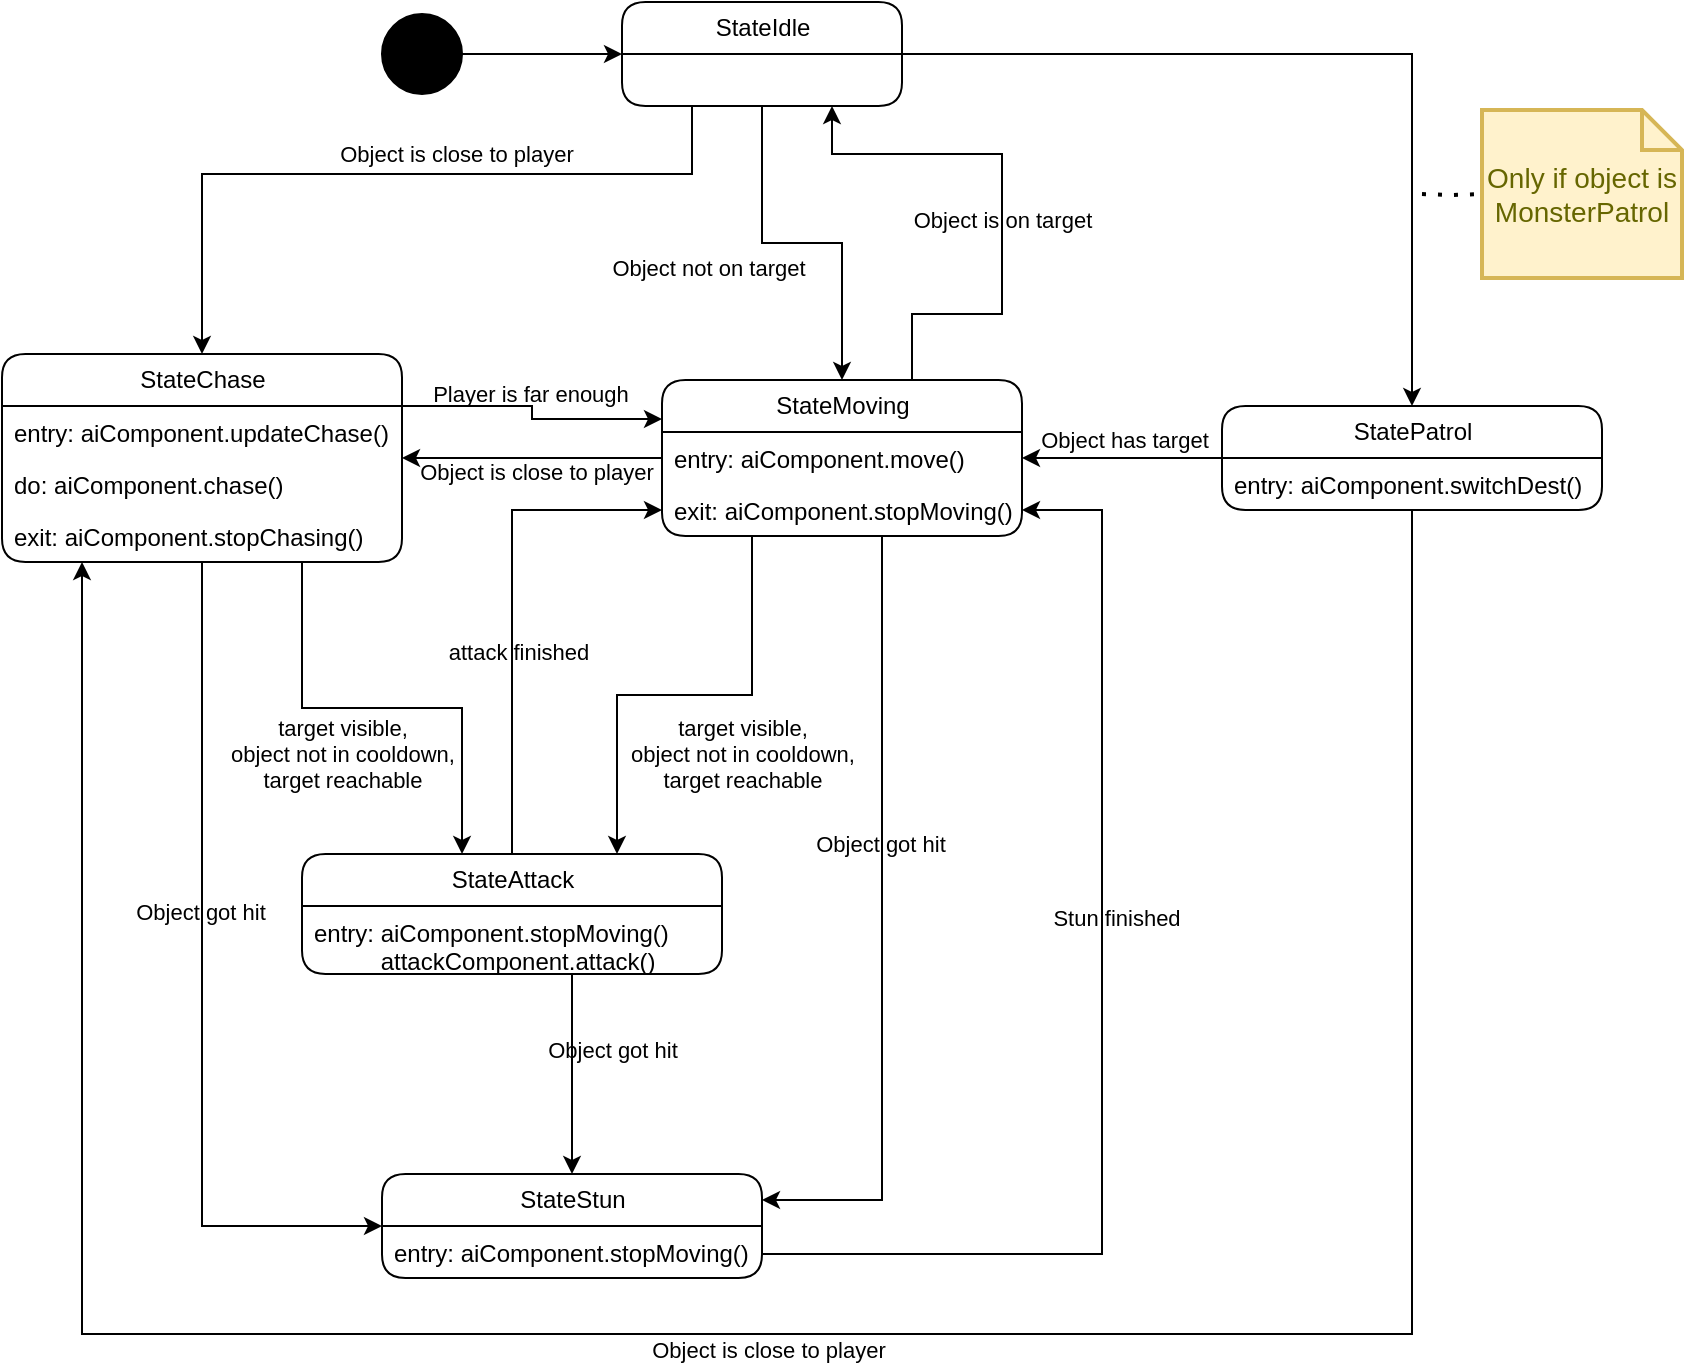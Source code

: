 <mxfile version="21.3.6" type="device">
  <diagram name="Page-1" id="0783ab3e-0a74-02c8-0abd-f7b4e66b4bec">
    <mxGraphModel dx="880" dy="394" grid="1" gridSize="10" guides="1" tooltips="1" connect="1" arrows="1" fold="1" page="1" pageScale="1" pageWidth="850" pageHeight="1100" background="none" math="0" shadow="0">
      <root>
        <mxCell id="0" />
        <mxCell id="1" parent="0" />
        <mxCell id="QddU0PZ1FBO4ZhYbs0aj-7" value="" style="edgeStyle=orthogonalEdgeStyle;rounded=0;orthogonalLoop=1;jettySize=auto;html=1;" parent="1" source="QddU0PZ1FBO4ZhYbs0aj-3" target="QddU0PZ1FBO4ZhYbs0aj-8" edge="1">
          <mxGeometry relative="1" as="geometry">
            <mxPoint x="300" y="130" as="targetPoint" />
          </mxGeometry>
        </mxCell>
        <mxCell id="QddU0PZ1FBO4ZhYbs0aj-3" value="" style="ellipse;whiteSpace=wrap;html=1;rounded=0;shadow=0;comic=0;labelBackgroundColor=none;strokeWidth=1;fillColor=#000000;fontFamily=Verdana;fontSize=12;align=center;" parent="1" vertex="1">
          <mxGeometry x="190" y="110" width="40" height="40" as="geometry" />
        </mxCell>
        <mxCell id="QddU0PZ1FBO4ZhYbs0aj-49" style="edgeStyle=orthogonalEdgeStyle;rounded=0;orthogonalLoop=1;jettySize=auto;html=1;exitX=0.25;exitY=1;exitDx=0;exitDy=0;entryX=0.5;entryY=0;entryDx=0;entryDy=0;" parent="1" source="QddU0PZ1FBO4ZhYbs0aj-8" target="QddU0PZ1FBO4ZhYbs0aj-12" edge="1">
          <mxGeometry relative="1" as="geometry">
            <Array as="points">
              <mxPoint x="345" y="190" />
              <mxPoint x="100" y="190" />
            </Array>
          </mxGeometry>
        </mxCell>
        <mxCell id="QddU0PZ1FBO4ZhYbs0aj-72" value="Object is close to player" style="edgeLabel;html=1;align=center;verticalAlign=middle;resizable=0;points=[];labelBackgroundColor=none;" parent="QddU0PZ1FBO4ZhYbs0aj-49" vertex="1" connectable="0">
          <mxGeometry x="-0.174" relative="1" as="geometry">
            <mxPoint y="-10" as="offset" />
          </mxGeometry>
        </mxCell>
        <mxCell id="QddU0PZ1FBO4ZhYbs0aj-50" style="edgeStyle=orthogonalEdgeStyle;rounded=0;orthogonalLoop=1;jettySize=auto;html=1;exitX=0.5;exitY=1;exitDx=0;exitDy=0;" parent="1" source="QddU0PZ1FBO4ZhYbs0aj-8" target="QddU0PZ1FBO4ZhYbs0aj-20" edge="1">
          <mxGeometry relative="1" as="geometry" />
        </mxCell>
        <mxCell id="QddU0PZ1FBO4ZhYbs0aj-70" value="&lt;div&gt;Object not on target&lt;/div&gt;" style="edgeLabel;html=1;align=center;verticalAlign=middle;resizable=0;points=[];labelBackgroundColor=none;" parent="QddU0PZ1FBO4ZhYbs0aj-50" vertex="1" connectable="0">
          <mxGeometry x="0.048" y="2" relative="1" as="geometry">
            <mxPoint x="-51" y="14" as="offset" />
          </mxGeometry>
        </mxCell>
        <mxCell id="QddU0PZ1FBO4ZhYbs0aj-51" style="edgeStyle=orthogonalEdgeStyle;rounded=0;orthogonalLoop=1;jettySize=auto;html=1;entryX=0.5;entryY=0;entryDx=0;entryDy=0;" parent="1" source="QddU0PZ1FBO4ZhYbs0aj-8" target="QddU0PZ1FBO4ZhYbs0aj-16" edge="1">
          <mxGeometry relative="1" as="geometry" />
        </mxCell>
        <mxCell id="QddU0PZ1FBO4ZhYbs0aj-8" value="&lt;div&gt;StateIdle&lt;/div&gt;" style="swimlane;fontStyle=0;childLayout=stackLayout;horizontal=1;startSize=26;fillColor=none;horizontalStack=0;resizeParent=1;resizeParentMax=0;resizeLast=0;collapsible=1;marginBottom=0;html=1;rounded=1;" parent="1" vertex="1">
          <mxGeometry x="310" y="104" width="140" height="52" as="geometry">
            <mxRectangle x="310" y="230" width="60" height="30" as="alternateBounds" />
          </mxGeometry>
        </mxCell>
        <mxCell id="QddU0PZ1FBO4ZhYbs0aj-52" style="edgeStyle=orthogonalEdgeStyle;rounded=0;orthogonalLoop=1;jettySize=auto;html=1;exitX=0.5;exitY=1;exitDx=0;exitDy=0;entryX=0;entryY=0.5;entryDx=0;entryDy=0;" parent="1" source="QddU0PZ1FBO4ZhYbs0aj-12" target="QddU0PZ1FBO4ZhYbs0aj-32" edge="1">
          <mxGeometry relative="1" as="geometry">
            <mxPoint x="170" y="810" as="targetPoint" />
          </mxGeometry>
        </mxCell>
        <mxCell id="QddU0PZ1FBO4ZhYbs0aj-81" value="Object got hit" style="edgeLabel;html=1;align=center;verticalAlign=middle;resizable=0;points=[];labelBackgroundColor=none;" parent="QddU0PZ1FBO4ZhYbs0aj-52" vertex="1" connectable="0">
          <mxGeometry x="-0.174" relative="1" as="geometry">
            <mxPoint x="-1" as="offset" />
          </mxGeometry>
        </mxCell>
        <mxCell id="QddU0PZ1FBO4ZhYbs0aj-57" value="" style="edgeStyle=orthogonalEdgeStyle;rounded=0;orthogonalLoop=1;jettySize=auto;html=1;exitX=1;exitY=0.25;exitDx=0;exitDy=0;entryX=0;entryY=0.25;entryDx=0;entryDy=0;" parent="1" source="QddU0PZ1FBO4ZhYbs0aj-12" target="QddU0PZ1FBO4ZhYbs0aj-20" edge="1">
          <mxGeometry relative="1" as="geometry" />
        </mxCell>
        <mxCell id="QddU0PZ1FBO4ZhYbs0aj-90" value="Player is far enough" style="edgeLabel;html=1;align=center;verticalAlign=middle;resizable=0;points=[];labelBackgroundColor=none;" parent="QddU0PZ1FBO4ZhYbs0aj-57" vertex="1" connectable="0">
          <mxGeometry x="0.013" y="-1" relative="1" as="geometry">
            <mxPoint y="-10" as="offset" />
          </mxGeometry>
        </mxCell>
        <mxCell id="QddU0PZ1FBO4ZhYbs0aj-63" style="edgeStyle=orthogonalEdgeStyle;rounded=0;orthogonalLoop=1;jettySize=auto;html=1;exitX=0.75;exitY=1;exitDx=0;exitDy=0;entryX=0.381;entryY=0;entryDx=0;entryDy=0;entryPerimeter=0;" parent="1" source="QddU0PZ1FBO4ZhYbs0aj-12" target="QddU0PZ1FBO4ZhYbs0aj-28" edge="1">
          <mxGeometry relative="1" as="geometry">
            <Array as="points">
              <mxPoint x="150" y="457" />
              <mxPoint x="230" y="457" />
            </Array>
          </mxGeometry>
        </mxCell>
        <mxCell id="QddU0PZ1FBO4ZhYbs0aj-80" value="target visible,&lt;br&gt;object not in cooldown,&lt;br&gt;target reachable" style="edgeLabel;html=1;align=center;verticalAlign=middle;resizable=0;points=[];labelBackgroundColor=none;" parent="QddU0PZ1FBO4ZhYbs0aj-63" vertex="1" connectable="0">
          <mxGeometry x="-0.016" y="-3" relative="1" as="geometry">
            <mxPoint x="-18" y="20" as="offset" />
          </mxGeometry>
        </mxCell>
        <mxCell id="QddU0PZ1FBO4ZhYbs0aj-12" value="&lt;div&gt;StateChase&lt;/div&gt;" style="swimlane;fontStyle=0;childLayout=stackLayout;horizontal=1;startSize=26;fillColor=none;horizontalStack=0;resizeParent=1;resizeParentMax=0;resizeLast=0;collapsible=1;marginBottom=0;html=1;rounded=1;" parent="1" vertex="1">
          <mxGeometry y="280" width="200" height="104" as="geometry">
            <mxRectangle x="310" y="230" width="60" height="30" as="alternateBounds" />
          </mxGeometry>
        </mxCell>
        <mxCell id="QddU0PZ1FBO4ZhYbs0aj-13" value="entry: aiComponent.updateChase()" style="text;strokeColor=none;fillColor=none;align=left;verticalAlign=top;spacingLeft=4;spacingRight=4;overflow=hidden;rotatable=0;points=[[0,0.5],[1,0.5]];portConstraint=eastwest;whiteSpace=wrap;html=1;" parent="QddU0PZ1FBO4ZhYbs0aj-12" vertex="1">
          <mxGeometry y="26" width="200" height="26" as="geometry" />
        </mxCell>
        <mxCell id="QddU0PZ1FBO4ZhYbs0aj-14" value="do: aiComponent.chase()" style="text;strokeColor=none;fillColor=none;align=left;verticalAlign=top;spacingLeft=4;spacingRight=4;overflow=hidden;rotatable=0;points=[[0,0.5],[1,0.5]];portConstraint=eastwest;whiteSpace=wrap;html=1;" parent="QddU0PZ1FBO4ZhYbs0aj-12" vertex="1">
          <mxGeometry y="52" width="200" height="26" as="geometry" />
        </mxCell>
        <mxCell id="QddU0PZ1FBO4ZhYbs0aj-15" value="exit: aiComponent.stopChasing()" style="text;strokeColor=none;fillColor=none;align=left;verticalAlign=top;spacingLeft=4;spacingRight=4;overflow=hidden;rotatable=0;points=[[0,0.5],[1,0.5]];portConstraint=eastwest;whiteSpace=wrap;html=1;" parent="QddU0PZ1FBO4ZhYbs0aj-12" vertex="1">
          <mxGeometry y="78" width="200" height="26" as="geometry" />
        </mxCell>
        <mxCell id="QddU0PZ1FBO4ZhYbs0aj-56" value="" style="edgeStyle=orthogonalEdgeStyle;rounded=0;orthogonalLoop=1;jettySize=auto;html=1;" parent="1" source="QddU0PZ1FBO4ZhYbs0aj-16" target="QddU0PZ1FBO4ZhYbs0aj-20" edge="1">
          <mxGeometry relative="1" as="geometry" />
        </mxCell>
        <mxCell id="QddU0PZ1FBO4ZhYbs0aj-93" value="Object has target" style="edgeLabel;html=1;align=center;verticalAlign=middle;resizable=0;points=[];labelBackgroundColor=none;" parent="QddU0PZ1FBO4ZhYbs0aj-56" vertex="1" connectable="0">
          <mxGeometry y="1" relative="1" as="geometry">
            <mxPoint x="1" y="-10" as="offset" />
          </mxGeometry>
        </mxCell>
        <mxCell id="QddU0PZ1FBO4ZhYbs0aj-16" value="&lt;div&gt;StatePatrol&lt;/div&gt;" style="swimlane;fontStyle=0;childLayout=stackLayout;horizontal=1;startSize=26;fillColor=none;horizontalStack=0;resizeParent=1;resizeParentMax=0;resizeLast=0;collapsible=1;marginBottom=0;html=1;rounded=1;" parent="1" vertex="1">
          <mxGeometry x="610" y="306" width="190" height="52" as="geometry">
            <mxRectangle x="310" y="230" width="60" height="30" as="alternateBounds" />
          </mxGeometry>
        </mxCell>
        <mxCell id="QddU0PZ1FBO4ZhYbs0aj-17" value="entry: aiComponent.switchDest()" style="text;strokeColor=none;fillColor=none;align=left;verticalAlign=top;spacingLeft=4;spacingRight=4;overflow=hidden;rotatable=0;points=[[0,0.5],[1,0.5]];portConstraint=eastwest;whiteSpace=wrap;html=1;" parent="QddU0PZ1FBO4ZhYbs0aj-16" vertex="1">
          <mxGeometry y="26" width="190" height="26" as="geometry" />
        </mxCell>
        <mxCell id="QddU0PZ1FBO4ZhYbs0aj-53" style="edgeStyle=orthogonalEdgeStyle;rounded=0;orthogonalLoop=1;jettySize=auto;html=1;entryX=1;entryY=0.25;entryDx=0;entryDy=0;" parent="1" source="QddU0PZ1FBO4ZhYbs0aj-20" target="QddU0PZ1FBO4ZhYbs0aj-32" edge="1">
          <mxGeometry relative="1" as="geometry">
            <Array as="points">
              <mxPoint x="440" y="703" />
            </Array>
          </mxGeometry>
        </mxCell>
        <mxCell id="QddU0PZ1FBO4ZhYbs0aj-82" value="Object got hit" style="edgeLabel;html=1;align=center;verticalAlign=middle;resizable=0;points=[];labelBackgroundColor=none;" parent="QddU0PZ1FBO4ZhYbs0aj-53" vertex="1" connectable="0">
          <mxGeometry x="-0.088" relative="1" as="geometry">
            <mxPoint x="-1" y="-25" as="offset" />
          </mxGeometry>
        </mxCell>
        <mxCell id="QddU0PZ1FBO4ZhYbs0aj-62" style="edgeStyle=orthogonalEdgeStyle;rounded=0;orthogonalLoop=1;jettySize=auto;html=1;exitX=0.25;exitY=1;exitDx=0;exitDy=0;entryX=0.75;entryY=0;entryDx=0;entryDy=0;" parent="1" source="QddU0PZ1FBO4ZhYbs0aj-20" target="QddU0PZ1FBO4ZhYbs0aj-28" edge="1">
          <mxGeometry relative="1" as="geometry" />
        </mxCell>
        <mxCell id="QddU0PZ1FBO4ZhYbs0aj-69" style="edgeStyle=orthogonalEdgeStyle;rounded=0;orthogonalLoop=1;jettySize=auto;html=1;exitX=0.75;exitY=0;exitDx=0;exitDy=0;entryX=0.75;entryY=1;entryDx=0;entryDy=0;" parent="1" source="QddU0PZ1FBO4ZhYbs0aj-20" target="QddU0PZ1FBO4ZhYbs0aj-8" edge="1">
          <mxGeometry relative="1" as="geometry">
            <Array as="points">
              <mxPoint x="455" y="260" />
              <mxPoint x="500" y="260" />
              <mxPoint x="500" y="180" />
              <mxPoint x="415" y="180" />
            </Array>
          </mxGeometry>
        </mxCell>
        <mxCell id="QddU0PZ1FBO4ZhYbs0aj-73" value="Object is on target" style="edgeLabel;html=1;align=center;verticalAlign=middle;resizable=0;points=[];labelBackgroundColor=none;" parent="QddU0PZ1FBO4ZhYbs0aj-69" vertex="1" connectable="0">
          <mxGeometry x="-0.014" y="2" relative="1" as="geometry">
            <mxPoint x="2" y="1" as="offset" />
          </mxGeometry>
        </mxCell>
        <mxCell id="QddU0PZ1FBO4ZhYbs0aj-20" value="&lt;div&gt;StateMoving&lt;/div&gt;" style="swimlane;fontStyle=0;childLayout=stackLayout;horizontal=1;startSize=26;fillColor=none;horizontalStack=0;resizeParent=1;resizeParentMax=0;resizeLast=0;collapsible=1;marginBottom=0;html=1;rounded=1;labelBackgroundColor=none;" parent="1" vertex="1">
          <mxGeometry x="330" y="293" width="180" height="78" as="geometry">
            <mxRectangle x="310" y="230" width="60" height="30" as="alternateBounds" />
          </mxGeometry>
        </mxCell>
        <mxCell id="QddU0PZ1FBO4ZhYbs0aj-21" value="entry: aiComponent.move()" style="text;strokeColor=none;fillColor=none;align=left;verticalAlign=top;spacingLeft=4;spacingRight=4;overflow=hidden;rotatable=0;points=[[0,0.5],[1,0.5]];portConstraint=eastwest;whiteSpace=wrap;html=1;" parent="QddU0PZ1FBO4ZhYbs0aj-20" vertex="1">
          <mxGeometry y="26" width="180" height="26" as="geometry" />
        </mxCell>
        <mxCell id="QddU0PZ1FBO4ZhYbs0aj-23" value="exit: aiComponent.stopMoving()" style="text;strokeColor=none;fillColor=none;align=left;verticalAlign=top;spacingLeft=4;spacingRight=4;overflow=hidden;rotatable=0;points=[[0,0.5],[1,0.5]];portConstraint=eastwest;whiteSpace=wrap;html=1;" parent="QddU0PZ1FBO4ZhYbs0aj-20" vertex="1">
          <mxGeometry y="52" width="180" height="26" as="geometry" />
        </mxCell>
        <mxCell id="QddU0PZ1FBO4ZhYbs0aj-61" style="edgeStyle=orthogonalEdgeStyle;rounded=0;orthogonalLoop=1;jettySize=auto;html=1;entryX=0.5;entryY=0;entryDx=0;entryDy=0;" parent="1" source="QddU0PZ1FBO4ZhYbs0aj-28" target="QddU0PZ1FBO4ZhYbs0aj-32" edge="1">
          <mxGeometry relative="1" as="geometry">
            <Array as="points">
              <mxPoint x="285" y="620" />
              <mxPoint x="285" y="620" />
            </Array>
          </mxGeometry>
        </mxCell>
        <mxCell id="QddU0PZ1FBO4ZhYbs0aj-83" value="Object got hit" style="edgeLabel;html=1;align=center;verticalAlign=middle;resizable=0;points=[];labelBackgroundColor=none;" parent="QddU0PZ1FBO4ZhYbs0aj-61" vertex="1" connectable="0">
          <mxGeometry relative="1" as="geometry">
            <mxPoint x="20" y="-12" as="offset" />
          </mxGeometry>
        </mxCell>
        <mxCell id="QddU0PZ1FBO4ZhYbs0aj-65" style="edgeStyle=orthogonalEdgeStyle;rounded=0;orthogonalLoop=1;jettySize=auto;html=1;exitX=0.5;exitY=0;exitDx=0;exitDy=0;entryX=0;entryY=0.5;entryDx=0;entryDy=0;" parent="1" source="QddU0PZ1FBO4ZhYbs0aj-28" target="QddU0PZ1FBO4ZhYbs0aj-23" edge="1">
          <mxGeometry relative="1" as="geometry" />
        </mxCell>
        <mxCell id="QddU0PZ1FBO4ZhYbs0aj-88" value="attack finished" style="edgeLabel;html=1;align=center;verticalAlign=middle;resizable=0;points=[];labelBackgroundColor=none;" parent="QddU0PZ1FBO4ZhYbs0aj-65" vertex="1" connectable="0">
          <mxGeometry x="-0.244" relative="1" as="geometry">
            <mxPoint x="3" y="-8" as="offset" />
          </mxGeometry>
        </mxCell>
        <mxCell id="QddU0PZ1FBO4ZhYbs0aj-28" value="&lt;div&gt;StateAttack&lt;/div&gt;" style="swimlane;fontStyle=0;childLayout=stackLayout;horizontal=1;startSize=26;fillColor=none;horizontalStack=0;resizeParent=1;resizeParentMax=0;resizeLast=0;collapsible=1;marginBottom=0;html=1;rounded=1;" parent="1" vertex="1">
          <mxGeometry x="150" y="530" width="210" height="60" as="geometry">
            <mxRectangle x="310" y="230" width="60" height="30" as="alternateBounds" />
          </mxGeometry>
        </mxCell>
        <mxCell id="QddU0PZ1FBO4ZhYbs0aj-29" value="entry: aiComponent.stopMoving()&lt;br&gt;&amp;nbsp;&amp;nbsp;&amp;nbsp;&amp;nbsp;&amp;nbsp;&amp;nbsp;&amp;nbsp;&amp;nbsp;&amp;nbsp; attackComponent.attack()" style="text;strokeColor=none;fillColor=none;align=left;verticalAlign=top;spacingLeft=4;spacingRight=4;overflow=hidden;rotatable=0;points=[[0,0.5],[1,0.5]];portConstraint=eastwest;whiteSpace=wrap;html=1;" parent="QddU0PZ1FBO4ZhYbs0aj-28" vertex="1">
          <mxGeometry y="26" width="210" height="34" as="geometry" />
        </mxCell>
        <mxCell id="QddU0PZ1FBO4ZhYbs0aj-32" value="&lt;div&gt;StateStun&lt;/div&gt;" style="swimlane;fontStyle=0;childLayout=stackLayout;horizontal=1;startSize=26;fillColor=none;horizontalStack=0;resizeParent=1;resizeParentMax=0;resizeLast=0;collapsible=1;marginBottom=0;html=1;rounded=1;" parent="1" vertex="1">
          <mxGeometry x="190" y="690" width="190" height="52" as="geometry">
            <mxRectangle x="170" y="810" width="60" height="30" as="alternateBounds" />
          </mxGeometry>
        </mxCell>
        <mxCell id="QddU0PZ1FBO4ZhYbs0aj-33" value="entry: aiComponent.stopMoving()" style="text;strokeColor=none;fillColor=none;align=left;verticalAlign=top;spacingLeft=4;spacingRight=4;overflow=hidden;rotatable=0;points=[[0,0.5],[1,0.5]];portConstraint=eastwest;whiteSpace=wrap;html=1;" parent="QddU0PZ1FBO4ZhYbs0aj-32" vertex="1">
          <mxGeometry y="26" width="190" height="26" as="geometry" />
        </mxCell>
        <mxCell id="QddU0PZ1FBO4ZhYbs0aj-58" style="edgeStyle=orthogonalEdgeStyle;rounded=0;orthogonalLoop=1;jettySize=auto;html=1;entryX=1;entryY=0.5;entryDx=0;entryDy=0;" parent="1" source="QddU0PZ1FBO4ZhYbs0aj-20" target="QddU0PZ1FBO4ZhYbs0aj-12" edge="1">
          <mxGeometry relative="1" as="geometry" />
        </mxCell>
        <mxCell id="QddU0PZ1FBO4ZhYbs0aj-78" value="Object is close to player" style="edgeLabel;html=1;align=center;verticalAlign=middle;resizable=0;points=[];labelBackgroundColor=none;" parent="QddU0PZ1FBO4ZhYbs0aj-58" vertex="1" connectable="0">
          <mxGeometry x="0.013" y="4" relative="1" as="geometry">
            <mxPoint x="3" y="3" as="offset" />
          </mxGeometry>
        </mxCell>
        <mxCell id="QddU0PZ1FBO4ZhYbs0aj-66" style="edgeStyle=orthogonalEdgeStyle;rounded=0;orthogonalLoop=1;jettySize=auto;html=1;" parent="1" source="QddU0PZ1FBO4ZhYbs0aj-16" target="QddU0PZ1FBO4ZhYbs0aj-12" edge="1">
          <mxGeometry relative="1" as="geometry">
            <mxPoint x="630" y="430" as="sourcePoint" />
            <mxPoint x="110.0" y="384.002" as="targetPoint" />
            <Array as="points">
              <mxPoint x="705" y="770" />
              <mxPoint x="40" y="770" />
            </Array>
          </mxGeometry>
        </mxCell>
        <mxCell id="QddU0PZ1FBO4ZhYbs0aj-79" value="&lt;div&gt;Object is close to player&lt;/div&gt;" style="edgeLabel;html=1;align=center;verticalAlign=middle;resizable=0;points=[];labelBackgroundColor=none;" parent="QddU0PZ1FBO4ZhYbs0aj-66" vertex="1" connectable="0">
          <mxGeometry x="0.004" y="-2" relative="1" as="geometry">
            <mxPoint y="10" as="offset" />
          </mxGeometry>
        </mxCell>
        <mxCell id="QddU0PZ1FBO4ZhYbs0aj-74" value="Only if object is&lt;br&gt;MonsterPatrol" style="shape=note;strokeWidth=2;fontSize=14;size=20;whiteSpace=wrap;html=1;fillColor=#fff2cc;strokeColor=#d6b656;fontColor=#666600;" parent="1" vertex="1">
          <mxGeometry x="740" y="158" width="100" height="84" as="geometry" />
        </mxCell>
        <mxCell id="QddU0PZ1FBO4ZhYbs0aj-84" style="edgeStyle=orthogonalEdgeStyle;rounded=0;orthogonalLoop=1;jettySize=auto;html=1;entryX=1;entryY=0.5;entryDx=0;entryDy=0;exitX=1;exitY=0.5;exitDx=0;exitDy=0;" parent="1" source="QddU0PZ1FBO4ZhYbs0aj-33" target="QddU0PZ1FBO4ZhYbs0aj-23" edge="1">
          <mxGeometry relative="1" as="geometry">
            <mxPoint x="380" y="790" as="sourcePoint" />
            <mxPoint x="450" y="355" as="targetPoint" />
            <Array as="points">
              <mxPoint x="380" y="730" />
              <mxPoint x="550" y="730" />
              <mxPoint x="550" y="358" />
            </Array>
          </mxGeometry>
        </mxCell>
        <mxCell id="QddU0PZ1FBO4ZhYbs0aj-85" value="Stun finished" style="edgeLabel;html=1;align=center;verticalAlign=middle;resizable=0;points=[];labelBackgroundColor=none;" parent="QddU0PZ1FBO4ZhYbs0aj-84" vertex="1" connectable="0">
          <mxGeometry x="0.189" y="-1" relative="1" as="geometry">
            <mxPoint x="6" y="7" as="offset" />
          </mxGeometry>
        </mxCell>
        <mxCell id="QddU0PZ1FBO4ZhYbs0aj-86" value="target visible,&lt;br&gt;object not in cooldown,&lt;br&gt;target reachable" style="edgeLabel;html=1;align=center;verticalAlign=middle;resizable=0;points=[];labelBackgroundColor=none;" parent="1" vertex="1" connectable="0">
          <mxGeometry x="370" y="480" as="geometry" />
        </mxCell>
        <mxCell id="QddU0PZ1FBO4ZhYbs0aj-92" value="" style="endArrow=none;dashed=1;html=1;dashPattern=1 3;strokeWidth=2;rounded=0;edgeStyle=orthogonalEdgeStyle;entryX=0;entryY=0.5;entryDx=0;entryDy=0;entryPerimeter=0;" parent="1" target="QddU0PZ1FBO4ZhYbs0aj-74" edge="1">
          <mxGeometry width="50" height="50" relative="1" as="geometry">
            <mxPoint x="710" y="200" as="sourcePoint" />
            <mxPoint x="690" y="180" as="targetPoint" />
          </mxGeometry>
        </mxCell>
      </root>
    </mxGraphModel>
  </diagram>
</mxfile>
